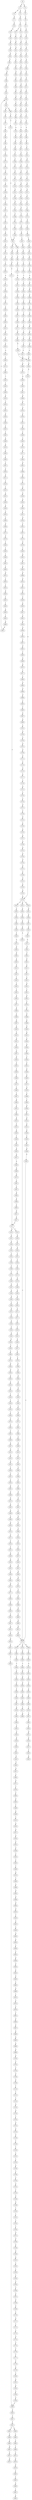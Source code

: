 strict digraph  {
	S0 -> S1 [ label = A ];
	S0 -> S2 [ label = C ];
	S1 -> S3 [ label = A ];
	S1 -> S4 [ label = G ];
	S2 -> S5 [ label = G ];
	S3 -> S6 [ label = G ];
	S4 -> S7 [ label = A ];
	S5 -> S8 [ label = C ];
	S6 -> S9 [ label = C ];
	S7 -> S10 [ label = A ];
	S8 -> S11 [ label = C ];
	S9 -> S12 [ label = T ];
	S9 -> S13 [ label = G ];
	S10 -> S14 [ label = A ];
	S11 -> S15 [ label = A ];
	S12 -> S16 [ label = T ];
	S13 -> S17 [ label = C ];
	S14 -> S18 [ label = G ];
	S15 -> S19 [ label = G ];
	S16 -> S20 [ label = A ];
	S17 -> S21 [ label = A ];
	S18 -> S22 [ label = G ];
	S19 -> S23 [ label = C ];
	S20 -> S24 [ label = G ];
	S21 -> S25 [ label = T ];
	S22 -> S26 [ label = A ];
	S23 -> S27 [ label = A ];
	S24 -> S28 [ label = A ];
	S25 -> S29 [ label = T ];
	S26 -> S30 [ label = G ];
	S27 -> S31 [ label = G ];
	S28 -> S32 [ label = T ];
	S29 -> S33 [ label = A ];
	S30 -> S34 [ label = T ];
	S31 -> S35 [ label = G ];
	S32 -> S36 [ label = A ];
	S33 -> S37 [ label = T ];
	S34 -> S38 [ label = T ];
	S35 -> S39 [ label = T ];
	S36 -> S40 [ label = G ];
	S37 -> S41 [ label = A ];
	S38 -> S42 [ label = A ];
	S39 -> S43 [ label = G ];
	S40 -> S44 [ label = A ];
	S41 -> S45 [ label = A ];
	S42 -> S46 [ label = T ];
	S43 -> S47 [ label = G ];
	S44 -> S48 [ label = A ];
	S45 -> S49 [ label = A ];
	S46 -> S50 [ label = A ];
	S47 -> S51 [ label = A ];
	S48 -> S52 [ label = G ];
	S49 -> S53 [ label = G ];
	S50 -> S54 [ label = G ];
	S51 -> S55 [ label = A ];
	S52 -> S56 [ label = G ];
	S53 -> S57 [ label = G ];
	S54 -> S58 [ label = T ];
	S55 -> S59 [ label = T ];
	S56 -> S60 [ label = T ];
	S57 -> S61 [ label = G ];
	S58 -> S62 [ label = C ];
	S59 -> S63 [ label = G ];
	S60 -> S64 [ label = C ];
	S61 -> S65 [ label = C ];
	S62 -> S66 [ label = G ];
	S62 -> S67 [ label = A ];
	S63 -> S68 [ label = A ];
	S64 -> S69 [ label = A ];
	S65 -> S70 [ label = G ];
	S66 -> S71 [ label = T ];
	S67 -> S72 [ label = A ];
	S68 -> S73 [ label = T ];
	S69 -> S74 [ label = C ];
	S70 -> S75 [ label = C ];
	S71 -> S76 [ label = C ];
	S72 -> S77 [ label = C ];
	S73 -> S78 [ label = G ];
	S74 -> S79 [ label = A ];
	S75 -> S80 [ label = T ];
	S76 -> S81 [ label = C ];
	S77 -> S82 [ label = T ];
	S78 -> S83 [ label = G ];
	S79 -> S84 [ label = T ];
	S80 -> S85 [ label = A ];
	S81 -> S86 [ label = C ];
	S81 -> S87 [ label = A ];
	S82 -> S88 [ label = G ];
	S83 -> S89 [ label = G ];
	S84 -> S90 [ label = C ];
	S85 -> S91 [ label = T ];
	S86 -> S92 [ label = A ];
	S87 -> S93 [ label = A ];
	S88 -> S94 [ label = A ];
	S89 -> S95 [ label = G ];
	S90 -> S96 [ label = G ];
	S91 -> S97 [ label = C ];
	S92 -> S98 [ label = G ];
	S93 -> S99 [ label = C ];
	S94 -> S100 [ label = A ];
	S95 -> S101 [ label = T ];
	S96 -> S102 [ label = T ];
	S97 -> S103 [ label = C ];
	S98 -> S104 [ label = A ];
	S99 -> S105 [ label = G ];
	S100 -> S106 [ label = T ];
	S101 -> S107 [ label = A ];
	S102 -> S108 [ label = C ];
	S103 -> S109 [ label = A ];
	S104 -> S110 [ label = T ];
	S105 -> S111 [ label = A ];
	S106 -> S112 [ label = T ];
	S107 -> S113 [ label = A ];
	S108 -> S114 [ label = G ];
	S109 -> S115 [ label = A ];
	S110 -> S116 [ label = G ];
	S111 -> S117 [ label = C ];
	S112 -> S118 [ label = T ];
	S113 -> S119 [ label = G ];
	S114 -> S120 [ label = G ];
	S115 -> S121 [ label = G ];
	S116 -> S122 [ label = C ];
	S117 -> S123 [ label = T ];
	S117 -> S124 [ label = G ];
	S118 -> S125 [ label = G ];
	S119 -> S126 [ label = A ];
	S120 -> S127 [ label = G ];
	S121 -> S128 [ label = A ];
	S122 -> S129 [ label = G ];
	S123 -> S130 [ label = G ];
	S124 -> S131 [ label = G ];
	S125 -> S132 [ label = C ];
	S126 -> S133 [ label = C ];
	S127 -> S134 [ label = T ];
	S128 -> S135 [ label = G ];
	S129 -> S136 [ label = G ];
	S130 -> S137 [ label = C ];
	S131 -> S138 [ label = A ];
	S132 -> S139 [ label = A ];
	S133 -> S140 [ label = G ];
	S134 -> S141 [ label = G ];
	S135 -> S142 [ label = G ];
	S136 -> S143 [ label = T ];
	S137 -> S144 [ label = A ];
	S138 -> S145 [ label = G ];
	S139 -> S146 [ label = A ];
	S140 -> S147 [ label = A ];
	S141 -> S148 [ label = A ];
	S142 -> S149 [ label = T ];
	S143 -> S150 [ label = G ];
	S144 -> S151 [ label = T ];
	S145 -> S152 [ label = T ];
	S146 -> S153 [ label = C ];
	S147 -> S154 [ label = C ];
	S148 -> S155 [ label = G ];
	S149 -> S156 [ label = T ];
	S150 -> S157 [ label = A ];
	S151 -> S158 [ label = T ];
	S152 -> S159 [ label = C ];
	S153 -> S160 [ label = T ];
	S154 -> S161 [ label = C ];
	S155 -> S162 [ label = T ];
	S156 -> S163 [ label = G ];
	S157 -> S164 [ label = G ];
	S158 -> S165 [ label = G ];
	S159 -> S166 [ label = T ];
	S160 -> S167 [ label = G ];
	S161 -> S168 [ label = T ];
	S162 -> S169 [ label = C ];
	S163 -> S170 [ label = T ];
	S164 -> S171 [ label = A ];
	S165 -> S172 [ label = T ];
	S166 -> S173 [ label = T ];
	S167 -> S174 [ label = T ];
	S168 -> S175 [ label = A ];
	S169 -> S176 [ label = G ];
	S170 -> S177 [ label = T ];
	S171 -> S178 [ label = G ];
	S172 -> S179 [ label = G ];
	S173 -> S180 [ label = A ];
	S174 -> S181 [ label = T ];
	S175 -> S182 [ label = G ];
	S176 -> S183 [ label = T ];
	S177 -> S184 [ label = A ];
	S178 -> S185 [ label = A ];
	S179 -> S186 [ label = G ];
	S180 -> S187 [ label = G ];
	S181 -> S188 [ label = A ];
	S182 -> S189 [ label = C ];
	S183 -> S190 [ label = C ];
	S184 -> S191 [ label = A ];
	S185 -> S192 [ label = A ];
	S186 -> S193 [ label = A ];
	S187 -> S194 [ label = A ];
	S188 -> S195 [ label = A ];
	S189 -> S196 [ label = T ];
	S190 -> S81 [ label = C ];
	S191 -> S197 [ label = C ];
	S192 -> S198 [ label = G ];
	S193 -> S199 [ label = G ];
	S194 -> S200 [ label = G ];
	S195 -> S201 [ label = A ];
	S196 -> S202 [ label = T ];
	S197 -> S203 [ label = A ];
	S198 -> S204 [ label = A ];
	S199 -> S205 [ label = A ];
	S200 -> S206 [ label = T ];
	S201 -> S207 [ label = A ];
	S202 -> S208 [ label = C ];
	S203 -> S209 [ label = A ];
	S204 -> S210 [ label = G ];
	S205 -> S211 [ label = C ];
	S206 -> S212 [ label = G ];
	S207 -> S213 [ label = G ];
	S208 -> S214 [ label = A ];
	S209 -> S215 [ label = A ];
	S210 -> S216 [ label = A ];
	S211 -> S217 [ label = A ];
	S212 -> S218 [ label = C ];
	S213 -> S219 [ label = G ];
	S214 -> S220 [ label = A ];
	S215 -> S221 [ label = T ];
	S216 -> S222 [ label = A ];
	S216 -> S223 [ label = G ];
	S216 -> S224 [ label = T ];
	S217 -> S225 [ label = T ];
	S218 -> S226 [ label = A ];
	S219 -> S227 [ label = T ];
	S220 -> S228 [ label = C ];
	S221 -> S229 [ label = T ];
	S222 -> S230 [ label = A ];
	S223 -> S231 [ label = G ];
	S224 -> S232 [ label = C ];
	S225 -> S233 [ label = C ];
	S226 -> S234 [ label = C ];
	S227 -> S235 [ label = C ];
	S228 -> S236 [ label = C ];
	S229 -> S237 [ label = T ];
	S230 -> S238 [ label = C ];
	S231 -> S239 [ label = A ];
	S232 -> S240 [ label = T ];
	S233 -> S241 [ label = G ];
	S234 -> S242 [ label = A ];
	S235 -> S243 [ label = A ];
	S236 -> S244 [ label = A ];
	S237 -> S245 [ label = T ];
	S238 -> S246 [ label = A ];
	S239 -> S247 [ label = C ];
	S240 -> S248 [ label = T ];
	S241 -> S249 [ label = G ];
	S242 -> S250 [ label = G ];
	S243 -> S251 [ label = T ];
	S244 -> S252 [ label = A ];
	S245 -> S253 [ label = G ];
	S246 -> S254 [ label = A ];
	S247 -> S255 [ label = A ];
	S248 -> S256 [ label = C ];
	S249 -> S257 [ label = T ];
	S250 -> S258 [ label = T ];
	S251 -> S259 [ label = C ];
	S252 -> S260 [ label = A ];
	S253 -> S261 [ label = G ];
	S254 -> S262 [ label = A ];
	S255 -> S263 [ label = C ];
	S256 -> S264 [ label = T ];
	S257 -> S265 [ label = C ];
	S258 -> S266 [ label = C ];
	S259 -> S267 [ label = T ];
	S260 -> S268 [ label = A ];
	S261 -> S269 [ label = C ];
	S262 -> S270 [ label = C ];
	S263 -> S271 [ label = G ];
	S264 -> S272 [ label = A ];
	S265 -> S273 [ label = T ];
	S266 -> S274 [ label = G ];
	S267 -> S275 [ label = A ];
	S268 -> S276 [ label = G ];
	S269 -> S277 [ label = C ];
	S270 -> S278 [ label = T ];
	S270 -> S279 [ label = A ];
	S270 -> S280 [ label = G ];
	S271 -> S281 [ label = G ];
	S272 -> S282 [ label = G ];
	S273 -> S283 [ label = G ];
	S274 -> S284 [ label = G ];
	S275 -> S285 [ label = A ];
	S276 -> S286 [ label = A ];
	S277 -> S287 [ label = T ];
	S278 -> S288 [ label = C ];
	S279 -> S289 [ label = A ];
	S280 -> S290 [ label = T ];
	S281 -> S291 [ label = T ];
	S282 -> S292 [ label = G ];
	S283 -> S293 [ label = A ];
	S284 -> S294 [ label = G ];
	S285 -> S295 [ label = C ];
	S286 -> S296 [ label = G ];
	S287 -> S297 [ label = T ];
	S288 -> S298 [ label = T ];
	S289 -> S299 [ label = G ];
	S290 -> S300 [ label = C ];
	S291 -> S301 [ label = G ];
	S292 -> S302 [ label = A ];
	S293 -> S303 [ label = A ];
	S294 -> S304 [ label = A ];
	S295 -> S305 [ label = A ];
	S296 -> S306 [ label = A ];
	S297 -> S307 [ label = C ];
	S298 -> S308 [ label = T ];
	S299 -> S309 [ label = T ];
	S300 -> S310 [ label = G ];
	S301 -> S311 [ label = A ];
	S302 -> S312 [ label = G ];
	S303 -> S313 [ label = A ];
	S304 -> S314 [ label = A ];
	S305 -> S315 [ label = G ];
	S306 -> S316 [ label = G ];
	S307 -> S317 [ label = C ];
	S308 -> S318 [ label = C ];
	S309 -> S319 [ label = A ];
	S310 -> S320 [ label = T ];
	S311 -> S321 [ label = C ];
	S312 -> S322 [ label = T ];
	S313 -> S323 [ label = G ];
	S314 -> S324 [ label = G ];
	S315 -> S325 [ label = A ];
	S316 -> S326 [ label = A ];
	S317 -> S327 [ label = T ];
	S318 -> S328 [ label = T ];
	S319 -> S329 [ label = A ];
	S320 -> S330 [ label = T ];
	S321 -> S331 [ label = C ];
	S322 -> S332 [ label = T ];
	S323 -> S333 [ label = T ];
	S324 -> S334 [ label = T ];
	S325 -> S335 [ label = A ];
	S326 -> S336 [ label = G ];
	S327 -> S337 [ label = T ];
	S328 -> S338 [ label = C ];
	S329 -> S339 [ label = G ];
	S330 -> S340 [ label = T ];
	S331 -> S341 [ label = G ];
	S332 -> S342 [ label = T ];
	S333 -> S343 [ label = T ];
	S334 -> S344 [ label = T ];
	S335 -> S345 [ label = A ];
	S336 -> S346 [ label = A ];
	S337 -> S347 [ label = G ];
	S338 -> S348 [ label = T ];
	S339 -> S349 [ label = C ];
	S340 -> S350 [ label = A ];
	S341 -> S351 [ label = T ];
	S342 -> S352 [ label = T ];
	S343 -> S353 [ label = C ];
	S344 -> S354 [ label = C ];
	S345 -> S355 [ label = G ];
	S346 -> S356 [ label = A ];
	S347 -> S357 [ label = G ];
	S348 -> S358 [ label = T ];
	S349 -> S359 [ label = G ];
	S350 -> S360 [ label = A ];
	S351 -> S361 [ label = G ];
	S352 -> S362 [ label = A ];
	S353 -> S363 [ label = G ];
	S354 -> S364 [ label = T ];
	S355 -> S365 [ label = C ];
	S356 -> S198 [ label = G ];
	S357 -> S366 [ label = A ];
	S358 -> S367 [ label = G ];
	S359 -> S368 [ label = G ];
	S360 -> S369 [ label = C ];
	S361 -> S370 [ label = T ];
	S362 -> S371 [ label = T ];
	S363 -> S372 [ label = T ];
	S364 -> S373 [ label = T ];
	S365 -> S374 [ label = C ];
	S366 -> S375 [ label = C ];
	S367 -> S376 [ label = A ];
	S368 -> S377 [ label = T ];
	S369 -> S378 [ label = T ];
	S370 -> S379 [ label = A ];
	S371 -> S380 [ label = A ];
	S372 -> S381 [ label = C ];
	S373 -> S382 [ label = C ];
	S374 -> S383 [ label = A ];
	S375 -> S384 [ label = A ];
	S376 -> S385 [ label = T ];
	S377 -> S386 [ label = A ];
	S378 -> S387 [ label = T ];
	S379 -> S388 [ label = G ];
	S380 -> S389 [ label = C ];
	S381 -> S390 [ label = T ];
	S382 -> S391 [ label = T ];
	S383 -> S392 [ label = T ];
	S384 -> S393 [ label = T ];
	S385 -> S394 [ label = T ];
	S387 -> S395 [ label = G ];
	S388 -> S396 [ label = A ];
	S389 -> S397 [ label = G ];
	S390 -> S398 [ label = C ];
	S391 -> S399 [ label = A ];
	S392 -> S400 [ label = T ];
	S393 -> S401 [ label = T ];
	S394 -> S402 [ label = T ];
	S395 -> S403 [ label = T ];
	S396 -> S404 [ label = G ];
	S397 -> S405 [ label = A ];
	S398 -> S406 [ label = A ];
	S399 -> S407 [ label = A ];
	S400 -> S408 [ label = C ];
	S401 -> S409 [ label = G ];
	S402 -> S410 [ label = C ];
	S403 -> S411 [ label = G ];
	S404 -> S412 [ label = A ];
	S405 -> S413 [ label = C ];
	S406 -> S414 [ label = T ];
	S407 -> S415 [ label = G ];
	S408 -> S416 [ label = G ];
	S409 -> S417 [ label = A ];
	S410 -> S418 [ label = A ];
	S411 -> S419 [ label = A ];
	S412 -> S420 [ label = C ];
	S413 -> S421 [ label = G ];
	S414 -> S422 [ label = C ];
	S415 -> S423 [ label = G ];
	S416 -> S424 [ label = T ];
	S417 -> S425 [ label = A ];
	S418 -> S426 [ label = T ];
	S419 -> S427 [ label = G ];
	S420 -> S428 [ label = A ];
	S421 -> S429 [ label = A ];
	S422 -> S430 [ label = T ];
	S423 -> S431 [ label = G ];
	S424 -> S432 [ label = C ];
	S425 -> S433 [ label = C ];
	S426 -> S434 [ label = C ];
	S427 -> S435 [ label = T ];
	S428 -> S436 [ label = A ];
	S429 -> S437 [ label = C ];
	S430 -> S438 [ label = C ];
	S431 -> S439 [ label = T ];
	S432 -> S440 [ label = A ];
	S433 -> S441 [ label = T ];
	S434 -> S442 [ label = A ];
	S435 -> S443 [ label = A ];
	S436 -> S444 [ label = T ];
	S437 -> S445 [ label = G ];
	S438 -> S446 [ label = T ];
	S439 -> S447 [ label = T ];
	S440 -> S448 [ label = A ];
	S441 -> S449 [ label = G ];
	S442 -> S450 [ label = C ];
	S444 -> S451 [ label = C ];
	S445 -> S452 [ label = T ];
	S446 -> S453 [ label = T ];
	S447 -> S454 [ label = T ];
	S448 -> S455 [ label = C ];
	S449 -> S456 [ label = C ];
	S450 -> S457 [ label = A ];
	S451 -> S458 [ label = A ];
	S452 -> S459 [ label = T ];
	S453 -> S460 [ label = A ];
	S454 -> S461 [ label = A ];
	S455 -> S462 [ label = T ];
	S456 -> S463 [ label = C ];
	S457 -> S464 [ label = C ];
	S458 -> S465 [ label = A ];
	S459 -> S466 [ label = T ];
	S460 -> S467 [ label = G ];
	S461 -> S468 [ label = G ];
	S462 -> S469 [ label = A ];
	S463 -> S470 [ label = G ];
	S464 -> S471 [ label = G ];
	S465 -> S472 [ label = A ];
	S466 -> S473 [ label = T ];
	S467 -> S474 [ label = G ];
	S468 -> S475 [ label = G ];
	S469 -> S476 [ label = A ];
	S470 -> S477 [ label = A ];
	S471 -> S478 [ label = T ];
	S472 -> S479 [ label = G ];
	S473 -> S480 [ label = C ];
	S474 -> S481 [ label = T ];
	S475 -> S482 [ label = A ];
	S476 -> S483 [ label = C ];
	S477 -> S484 [ label = G ];
	S478 -> S485 [ label = C ];
	S479 -> S486 [ label = C ];
	S480 -> S487 [ label = T ];
	S481 -> S488 [ label = C ];
	S482 -> S489 [ label = A ];
	S483 -> S490 [ label = T ];
	S484 -> S491 [ label = G ];
	S485 -> S492 [ label = G ];
	S486 -> S493 [ label = T ];
	S487 -> S494 [ label = A ];
	S488 -> S495 [ label = G ];
	S489 -> S496 [ label = C ];
	S490 -> S497 [ label = T ];
	S491 -> S498 [ label = C ];
	S492 -> S499 [ label = T ];
	S493 -> S500 [ label = G ];
	S494 -> S501 [ label = C ];
	S495 -> S502 [ label = C ];
	S496 -> S503 [ label = A ];
	S497 -> S504 [ label = C ];
	S498 -> S505 [ label = A ];
	S499 -> S506 [ label = A ];
	S500 -> S507 [ label = A ];
	S501 -> S508 [ label = C ];
	S502 -> S509 [ label = C ];
	S503 -> S510 [ label = C ];
	S504 -> S511 [ label = A ];
	S505 -> S512 [ label = T ];
	S506 -> S513 [ label = T ];
	S507 -> S514 [ label = A ];
	S508 -> S515 [ label = A ];
	S509 -> S516 [ label = C ];
	S510 -> S517 [ label = C ];
	S511 -> S518 [ label = T ];
	S512 -> S519 [ label = A ];
	S513 -> S520 [ label = A ];
	S514 -> S521 [ label = A ];
	S515 -> S522 [ label = T ];
	S516 -> S523 [ label = A ];
	S517 -> S524 [ label = T ];
	S518 -> S525 [ label = T ];
	S519 -> S526 [ label = G ];
	S520 -> S527 [ label = A ];
	S521 -> S528 [ label = A ];
	S522 -> S529 [ label = A ];
	S523 -> S530 [ label = T ];
	S524 -> S531 [ label = T ];
	S525 -> S532 [ label = A ];
	S526 -> S533 [ label = A ];
	S527 -> S534 [ label = A ];
	S528 -> S535 [ label = C ];
	S529 -> S536 [ label = T ];
	S530 -> S537 [ label = G ];
	S531 -> S538 [ label = A ];
	S532 -> S539 [ label = C ];
	S533 -> S540 [ label = A ];
	S534 -> S541 [ label = C ];
	S535 -> S542 [ label = A ];
	S536 -> S543 [ label = A ];
	S537 -> S544 [ label = G ];
	S538 -> S545 [ label = A ];
	S539 -> S546 [ label = A ];
	S540 -> S547 [ label = T ];
	S541 -> S548 [ label = C ];
	S542 -> S549 [ label = A ];
	S543 -> S550 [ label = A ];
	S544 -> S551 [ label = G ];
	S545 -> S552 [ label = G ];
	S546 -> S553 [ label = C ];
	S547 -> S554 [ label = G ];
	S548 -> S555 [ label = C ];
	S549 -> S556 [ label = A ];
	S550 -> S557 [ label = A ];
	S551 -> S558 [ label = A ];
	S552 -> S559 [ label = C ];
	S553 -> S560 [ label = T ];
	S554 -> S561 [ label = T ];
	S555 -> S562 [ label = C ];
	S556 -> S270 [ label = C ];
	S557 -> S563 [ label = A ];
	S558 -> S564 [ label = G ];
	S559 -> S565 [ label = C ];
	S560 -> S566 [ label = G ];
	S561 -> S567 [ label = C ];
	S562 -> S568 [ label = T ];
	S563 -> S569 [ label = G ];
	S564 -> S570 [ label = T ];
	S565 -> S571 [ label = A ];
	S566 -> S572 [ label = G ];
	S567 -> S573 [ label = T ];
	S568 -> S574 [ label = A ];
	S569 -> S575 [ label = G ];
	S570 -> S576 [ label = C ];
	S571 -> S577 [ label = T ];
	S572 -> S578 [ label = G ];
	S573 -> S579 [ label = G ];
	S574 -> S580 [ label = T ];
	S575 -> S581 [ label = C ];
	S576 -> S582 [ label = A ];
	S577 -> S583 [ label = C ];
	S578 -> S584 [ label = T ];
	S579 -> S585 [ label = T ];
	S580 -> S586 [ label = A ];
	S581 -> S587 [ label = C ];
	S582 -> S588 [ label = A ];
	S583 -> S589 [ label = A ];
	S584 -> S590 [ label = T ];
	S585 -> S591 [ label = A ];
	S586 -> S592 [ label = G ];
	S587 -> S593 [ label = A ];
	S588 -> S594 [ label = A ];
	S589 -> S595 [ label = C ];
	S590 -> S596 [ label = T ];
	S591 -> S597 [ label = A ];
	S592 -> S598 [ label = A ];
	S593 -> S599 [ label = A ];
	S594 -> S600 [ label = C ];
	S595 -> S601 [ label = C ];
	S596 -> S602 [ label = G ];
	S597 -> S603 [ label = A ];
	S598 -> S604 [ label = A ];
	S599 -> S605 [ label = C ];
	S600 -> S606 [ label = A ];
	S601 -> S607 [ label = C ];
	S602 -> S608 [ label = C ];
	S603 -> S609 [ label = G ];
	S604 -> S610 [ label = G ];
	S605 -> S611 [ label = G ];
	S606 -> S612 [ label = A ];
	S607 -> S613 [ label = A ];
	S608 -> S614 [ label = G ];
	S609 -> S615 [ label = A ];
	S610 -> S616 [ label = T ];
	S611 -> S617 [ label = A ];
	S612 -> S618 [ label = A ];
	S613 -> S619 [ label = C ];
	S614 -> S620 [ label = T ];
	S615 -> S621 [ label = A ];
	S616 -> S622 [ label = C ];
	S617 -> S117 [ label = C ];
	S618 -> S270 [ label = C ];
	S619 -> S623 [ label = A ];
	S620 -> S624 [ label = T ];
	S621 -> S625 [ label = G ];
	S622 -> S626 [ label = C ];
	S623 -> S627 [ label = A ];
	S624 -> S628 [ label = G ];
	S625 -> S629 [ label = C ];
	S626 -> S630 [ label = G ];
	S627 -> S631 [ label = C ];
	S628 -> S632 [ label = T ];
	S629 -> S633 [ label = A ];
	S630 -> S634 [ label = A ];
	S631 -> S635 [ label = C ];
	S632 -> S636 [ label = T ];
	S633 -> S637 [ label = T ];
	S634 -> S638 [ label = C ];
	S635 -> S639 [ label = T ];
	S636 -> S640 [ label = A ];
	S637 -> S641 [ label = C ];
	S638 -> S642 [ label = C ];
	S639 -> S643 [ label = C ];
	S640 -> S644 [ label = T ];
	S641 -> S645 [ label = A ];
	S642 -> S646 [ label = A ];
	S643 -> S647 [ label = T ];
	S644 -> S648 [ label = A ];
	S645 -> S649 [ label = G ];
	S646 -> S650 [ label = G ];
	S647 -> S651 [ label = T ];
	S648 -> S652 [ label = G ];
	S649 -> S653 [ label = T ];
	S650 -> S654 [ label = A ];
	S651 -> S655 [ label = T ];
	S651 -> S656 [ label = A ];
	S652 -> S58 [ label = T ];
	S653 -> S657 [ label = T ];
	S654 -> S658 [ label = G ];
	S655 -> S659 [ label = C ];
	S656 -> S660 [ label = C ];
	S657 -> S661 [ label = G ];
	S658 -> S662 [ label = C ];
	S659 -> S663 [ label = T ];
	S660 -> S664 [ label = C ];
	S661 -> S665 [ label = T ];
	S662 -> S666 [ label = G ];
	S663 -> S667 [ label = G ];
	S664 -> S668 [ label = T ];
	S665 -> S669 [ label = G ];
	S666 -> S670 [ label = T ];
	S667 -> S671 [ label = T ];
	S668 -> S672 [ label = T ];
	S669 -> S673 [ label = A ];
	S670 -> S674 [ label = C ];
	S671 -> S675 [ label = A ];
	S672 -> S676 [ label = A ];
	S673 -> S677 [ label = T ];
	S674 -> S678 [ label = C ];
	S676 -> S679 [ label = G ];
	S677 -> S680 [ label = C ];
	S678 -> S681 [ label = T ];
	S679 -> S682 [ label = C ];
	S680 -> S683 [ label = G ];
	S681 -> S684 [ label = G ];
	S682 -> S685 [ label = T ];
	S683 -> S686 [ label = G ];
	S684 -> S687 [ label = A ];
	S685 -> S688 [ label = G ];
	S686 -> S689 [ label = G ];
	S687 -> S690 [ label = A ];
	S688 -> S691 [ label = T ];
	S689 -> S692 [ label = C ];
	S690 -> S693 [ label = G ];
	S691 -> S694 [ label = A ];
	S692 -> S695 [ label = T ];
	S693 -> S696 [ label = A ];
	S695 -> S697 [ label = G ];
	S696 -> S698 [ label = G ];
	S697 -> S699 [ label = A ];
	S698 -> S700 [ label = A ];
	S699 -> S701 [ label = C ];
	S700 -> S702 [ label = C ];
	S701 -> S703 [ label = G ];
	S702 -> S704 [ label = T ];
	S703 -> S705 [ label = C ];
	S704 -> S706 [ label = G ];
	S705 -> S707 [ label = G ];
	S706 -> S708 [ label = G ];
	S707 -> S709 [ label = G ];
	S708 -> S710 [ label = T ];
	S709 -> S711 [ label = A ];
	S710 -> S712 [ label = T ];
	S711 -> S713 [ label = A ];
	S712 -> S714 [ label = T ];
	S713 -> S715 [ label = G ];
	S714 -> S716 [ label = G ];
	S715 -> S717 [ label = A ];
	S716 -> S718 [ label = G ];
	S717 -> S719 [ label = C ];
	S718 -> S720 [ label = T ];
	S719 -> S721 [ label = G ];
	S720 -> S722 [ label = A ];
	S721 -> S723 [ label = C ];
	S722 -> S724 [ label = A ];
	S723 -> S725 [ label = C ];
	S724 -> S726 [ label = G ];
	S725 -> S727 [ label = G ];
	S726 -> S728 [ label = T ];
	S727 -> S729 [ label = C ];
	S728 -> S730 [ label = T ];
	S729 -> S731 [ label = G ];
	S730 -> S732 [ label = C ];
	S731 -> S733 [ label = A ];
	S732 -> S734 [ label = T ];
	S733 -> S735 [ label = A ];
	S734 -> S736 [ label = G ];
	S735 -> S737 [ label = A ];
	S736 -> S738 [ label = T ];
	S737 -> S739 [ label = A ];
	S738 -> S740 [ label = C ];
	S739 -> S741 [ label = A ];
	S740 -> S742 [ label = A ];
	S741 -> S743 [ label = A ];
	S742 -> S744 [ label = T ];
	S743 -> S745 [ label = G ];
	S744 -> S746 [ label = G ];
	S745 -> S747 [ label = A ];
	S746 -> S748 [ label = G ];
	S747 -> S749 [ label = A ];
	S748 -> S750 [ label = T ];
	S749 -> S751 [ label = G ];
	S750 -> S752 [ label = T ];
	S751 -> S753 [ label = A ];
	S752 -> S754 [ label = T ];
	S753 -> S755 [ label = G ];
	S754 -> S756 [ label = T ];
	S755 -> S216 [ label = A ];
	S756 -> S757 [ label = G ];
	S757 -> S758 [ label = G ];
	S758 -> S759 [ label = A ];
	S759 -> S760 [ label = G ];
	S760 -> S761 [ label = A ];
	S761 -> S762 [ label = C ];
	S762 -> S763 [ label = C ];
	S763 -> S764 [ label = C ];
	S764 -> S765 [ label = C ];
	S765 -> S766 [ label = T ];
	S766 -> S767 [ label = A ];
	S767 -> S768 [ label = G ];
	S768 -> S769 [ label = G ];
	S769 -> S770 [ label = C ];
	S770 -> S771 [ label = G ];
	S771 -> S772 [ label = T ];
	S772 -> S773 [ label = C ];
	S773 -> S774 [ label = G ];
	S774 -> S775 [ label = C ];
	S775 -> S776 [ label = T ];
	S776 -> S777 [ label = T ];
	S777 -> S778 [ label = C ];
	S778 -> S779 [ label = A ];
	S779 -> S780 [ label = C ];
	S780 -> S781 [ label = A ];
	S781 -> S782 [ label = A ];
	S782 -> S783 [ label = C ];
	S783 -> S784 [ label = C ];
	S784 -> S639 [ label = T ];
}
